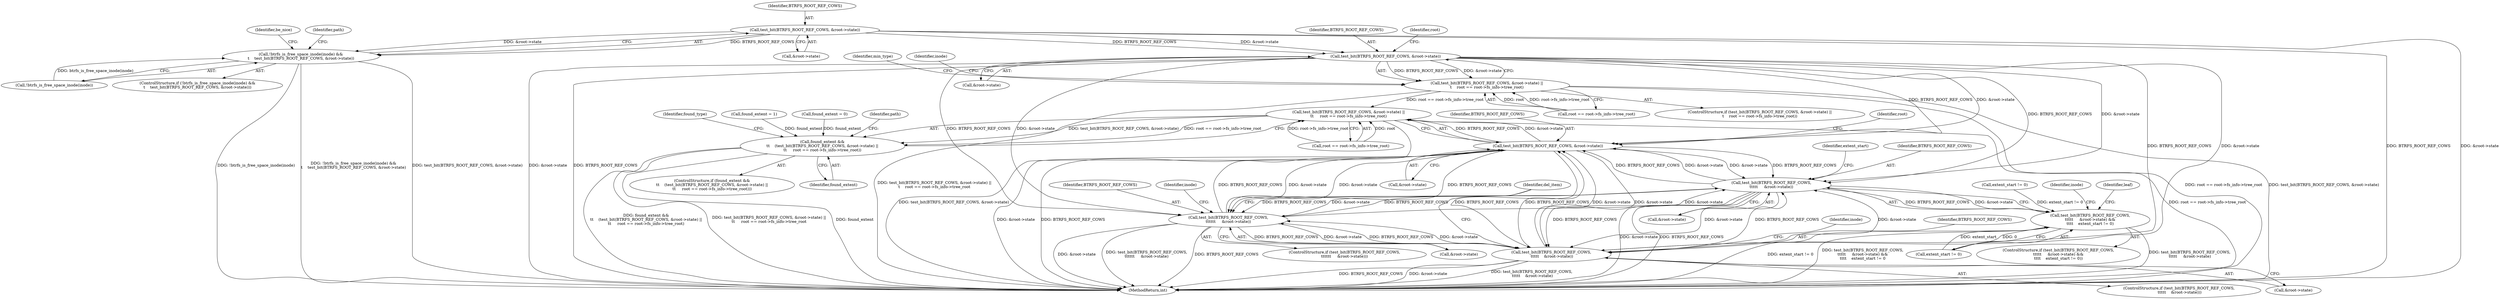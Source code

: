 digraph "0_linux_0305cd5f7fca85dae392b9ba85b116896eb7c1c7@pointer" {
"1000205" [label="(Call,test_bit(BTRFS_ROOT_REF_COWS, &root->state))"];
"1000201" [label="(Call,!btrfs_is_free_space_inode(inode) &&\n\t    test_bit(BTRFS_ROOT_REF_COWS, &root->state))"];
"1000231" [label="(Call,test_bit(BTRFS_ROOT_REF_COWS, &root->state))"];
"1000230" [label="(Call,test_bit(BTRFS_ROOT_REF_COWS, &root->state) ||\n\t    root == root->fs_info->tree_root)"];
"1000716" [label="(Call,test_bit(BTRFS_ROOT_REF_COWS, &root->state) ||\n\t\t     root == root->fs_info->tree_root)"];
"1000714" [label="(Call,found_extent &&\n\t\t    (test_bit(BTRFS_ROOT_REF_COWS, &root->state) ||\n\t\t     root == root->fs_info->tree_root))"];
"1000528" [label="(Call,test_bit(BTRFS_ROOT_REF_COWS,\n\t\t\t\t\t     &root->state))"];
"1000527" [label="(Call,test_bit(BTRFS_ROOT_REF_COWS,\n\t\t\t\t\t     &root->state) &&\n\t\t\t\t    extent_start != 0)"];
"1000572" [label="(Call,test_bit(BTRFS_ROOT_REF_COWS,\n\t\t\t\t\t\t     &root->state))"];
"1000650" [label="(Call,test_bit(BTRFS_ROOT_REF_COWS,\n \t\t\t\t\t    &root->state))"];
"1000717" [label="(Call,test_bit(BTRFS_ROOT_REF_COWS, &root->state))"];
"1000572" [label="(Call,test_bit(BTRFS_ROOT_REF_COWS,\n\t\t\t\t\t\t     &root->state))"];
"1000658" [label="(Identifier,inode)"];
"1000564" [label="(Call,extent_start != 0)"];
"1000714" [label="(Call,found_extent &&\n\t\t    (test_bit(BTRFS_ROOT_REF_COWS, &root->state) ||\n\t\t     root == root->fs_info->tree_root))"];
"1000467" [label="(Call,found_extent = 0)"];
"1000717" [label="(Call,test_bit(BTRFS_ROOT_REF_COWS, &root->state))"];
"1000526" [label="(ControlStructure,if (test_bit(BTRFS_ROOT_REF_COWS,\n\t\t\t\t\t     &root->state) &&\n\t\t\t\t    extent_start != 0))"];
"1000649" [label="(ControlStructure,if (test_bit(BTRFS_ROOT_REF_COWS,\n \t\t\t\t\t    &root->state)))"];
"1000718" [label="(Identifier,BTRFS_ROOT_REF_COWS)"];
"1000232" [label="(Identifier,BTRFS_ROOT_REF_COWS)"];
"1000212" [label="(Identifier,be_nice)"];
"1000530" [label="(Call,&root->state)"];
"1000215" [label="(Identifier,path)"];
"1000652" [label="(Call,&root->state)"];
"1000205" [label="(Call,test_bit(BTRFS_ROOT_REF_COWS, &root->state))"];
"1000206" [label="(Identifier,BTRFS_ROOT_REF_COWS)"];
"1000527" [label="(Call,test_bit(BTRFS_ROOT_REF_COWS,\n\t\t\t\t\t     &root->state) &&\n\t\t\t\t    extent_start != 0)"];
"1000529" [label="(Identifier,BTRFS_ROOT_REF_COWS)"];
"1000535" [label="(Identifier,extent_start)"];
"1000719" [label="(Call,&root->state)"];
"1000574" [label="(Call,&root->state)"];
"1000538" [label="(Identifier,inode)"];
"1000716" [label="(Call,test_bit(BTRFS_ROOT_REF_COWS, &root->state) ||\n\t\t     root == root->fs_info->tree_root)"];
"1000650" [label="(Call,test_bit(BTRFS_ROOT_REF_COWS,\n \t\t\t\t\t    &root->state))"];
"1000200" [label="(ControlStructure,if (!btrfs_is_free_space_inode(inode) &&\n\t    test_bit(BTRFS_ROOT_REF_COWS, &root->state)))"];
"1000230" [label="(Call,test_bit(BTRFS_ROOT_REF_COWS, &root->state) ||\n\t    root == root->fs_info->tree_root)"];
"1000245" [label="(Identifier,inode)"];
"1000237" [label="(Call,root == root->fs_info->tree_root)"];
"1000229" [label="(ControlStructure,if (test_bit(BTRFS_ROOT_REF_COWS, &root->state) ||\n\t    root == root->fs_info->tree_root))"];
"1000724" [label="(Identifier,root)"];
"1000207" [label="(Call,&root->state)"];
"1000573" [label="(Identifier,BTRFS_ROOT_REF_COWS)"];
"1000732" [label="(Identifier,path)"];
"1000541" [label="(Identifier,leaf)"];
"1000202" [label="(Call,!btrfs_is_free_space_inode(inode))"];
"1000959" [label="(MethodReturn,int)"];
"1000233" [label="(Call,&root->state)"];
"1000713" [label="(ControlStructure,if (found_extent &&\n\t\t    (test_bit(BTRFS_ROOT_REF_COWS, &root->state) ||\n\t\t     root == root->fs_info->tree_root)))"];
"1000723" [label="(Call,root == root->fs_info->tree_root)"];
"1000665" [label="(Identifier,del_item)"];
"1000238" [label="(Identifier,root)"];
"1000201" [label="(Call,!btrfs_is_free_space_inode(inode) &&\n\t    test_bit(BTRFS_ROOT_REF_COWS, &root->state))"];
"1000528" [label="(Call,test_bit(BTRFS_ROOT_REF_COWS,\n\t\t\t\t\t     &root->state))"];
"1000571" [label="(ControlStructure,if (test_bit(BTRFS_ROOT_REF_COWS,\n\t\t\t\t\t\t     &root->state)))"];
"1000715" [label="(Identifier,found_extent)"];
"1000231" [label="(Call,test_bit(BTRFS_ROOT_REF_COWS, &root->state))"];
"1000651" [label="(Identifier,BTRFS_ROOT_REF_COWS)"];
"1000259" [label="(Identifier,min_type)"];
"1000534" [label="(Call,extent_start != 0)"];
"1000579" [label="(Identifier,inode)"];
"1000785" [label="(Identifier,found_type)"];
"1000568" [label="(Call,found_extent = 1)"];
"1000205" -> "1000201"  [label="AST: "];
"1000205" -> "1000207"  [label="CFG: "];
"1000206" -> "1000205"  [label="AST: "];
"1000207" -> "1000205"  [label="AST: "];
"1000201" -> "1000205"  [label="CFG: "];
"1000205" -> "1000959"  [label="DDG: BTRFS_ROOT_REF_COWS"];
"1000205" -> "1000959"  [label="DDG: &root->state"];
"1000205" -> "1000201"  [label="DDG: BTRFS_ROOT_REF_COWS"];
"1000205" -> "1000201"  [label="DDG: &root->state"];
"1000205" -> "1000231"  [label="DDG: BTRFS_ROOT_REF_COWS"];
"1000205" -> "1000231"  [label="DDG: &root->state"];
"1000201" -> "1000200"  [label="AST: "];
"1000201" -> "1000202"  [label="CFG: "];
"1000202" -> "1000201"  [label="AST: "];
"1000212" -> "1000201"  [label="CFG: "];
"1000215" -> "1000201"  [label="CFG: "];
"1000201" -> "1000959"  [label="DDG: !btrfs_is_free_space_inode(inode) &&\n\t    test_bit(BTRFS_ROOT_REF_COWS, &root->state)"];
"1000201" -> "1000959"  [label="DDG: test_bit(BTRFS_ROOT_REF_COWS, &root->state)"];
"1000201" -> "1000959"  [label="DDG: !btrfs_is_free_space_inode(inode)"];
"1000202" -> "1000201"  [label="DDG: btrfs_is_free_space_inode(inode)"];
"1000231" -> "1000230"  [label="AST: "];
"1000231" -> "1000233"  [label="CFG: "];
"1000232" -> "1000231"  [label="AST: "];
"1000233" -> "1000231"  [label="AST: "];
"1000238" -> "1000231"  [label="CFG: "];
"1000230" -> "1000231"  [label="CFG: "];
"1000231" -> "1000959"  [label="DDG: &root->state"];
"1000231" -> "1000959"  [label="DDG: BTRFS_ROOT_REF_COWS"];
"1000231" -> "1000230"  [label="DDG: BTRFS_ROOT_REF_COWS"];
"1000231" -> "1000230"  [label="DDG: &root->state"];
"1000231" -> "1000528"  [label="DDG: BTRFS_ROOT_REF_COWS"];
"1000231" -> "1000528"  [label="DDG: &root->state"];
"1000231" -> "1000572"  [label="DDG: BTRFS_ROOT_REF_COWS"];
"1000231" -> "1000572"  [label="DDG: &root->state"];
"1000231" -> "1000650"  [label="DDG: BTRFS_ROOT_REF_COWS"];
"1000231" -> "1000650"  [label="DDG: &root->state"];
"1000231" -> "1000717"  [label="DDG: BTRFS_ROOT_REF_COWS"];
"1000231" -> "1000717"  [label="DDG: &root->state"];
"1000230" -> "1000229"  [label="AST: "];
"1000230" -> "1000237"  [label="CFG: "];
"1000237" -> "1000230"  [label="AST: "];
"1000245" -> "1000230"  [label="CFG: "];
"1000259" -> "1000230"  [label="CFG: "];
"1000230" -> "1000959"  [label="DDG: root == root->fs_info->tree_root"];
"1000230" -> "1000959"  [label="DDG: test_bit(BTRFS_ROOT_REF_COWS, &root->state)"];
"1000230" -> "1000959"  [label="DDG: test_bit(BTRFS_ROOT_REF_COWS, &root->state) ||\n\t    root == root->fs_info->tree_root"];
"1000237" -> "1000230"  [label="DDG: root"];
"1000237" -> "1000230"  [label="DDG: root->fs_info->tree_root"];
"1000230" -> "1000716"  [label="DDG: root == root->fs_info->tree_root"];
"1000716" -> "1000714"  [label="AST: "];
"1000716" -> "1000717"  [label="CFG: "];
"1000716" -> "1000723"  [label="CFG: "];
"1000717" -> "1000716"  [label="AST: "];
"1000723" -> "1000716"  [label="AST: "];
"1000714" -> "1000716"  [label="CFG: "];
"1000716" -> "1000959"  [label="DDG: test_bit(BTRFS_ROOT_REF_COWS, &root->state)"];
"1000716" -> "1000959"  [label="DDG: root == root->fs_info->tree_root"];
"1000716" -> "1000714"  [label="DDG: test_bit(BTRFS_ROOT_REF_COWS, &root->state)"];
"1000716" -> "1000714"  [label="DDG: root == root->fs_info->tree_root"];
"1000717" -> "1000716"  [label="DDG: BTRFS_ROOT_REF_COWS"];
"1000717" -> "1000716"  [label="DDG: &root->state"];
"1000723" -> "1000716"  [label="DDG: root"];
"1000723" -> "1000716"  [label="DDG: root->fs_info->tree_root"];
"1000714" -> "1000713"  [label="AST: "];
"1000714" -> "1000715"  [label="CFG: "];
"1000715" -> "1000714"  [label="AST: "];
"1000732" -> "1000714"  [label="CFG: "];
"1000785" -> "1000714"  [label="CFG: "];
"1000714" -> "1000959"  [label="DDG: found_extent &&\n\t\t    (test_bit(BTRFS_ROOT_REF_COWS, &root->state) ||\n\t\t     root == root->fs_info->tree_root)"];
"1000714" -> "1000959"  [label="DDG: test_bit(BTRFS_ROOT_REF_COWS, &root->state) ||\n\t\t     root == root->fs_info->tree_root"];
"1000714" -> "1000959"  [label="DDG: found_extent"];
"1000568" -> "1000714"  [label="DDG: found_extent"];
"1000467" -> "1000714"  [label="DDG: found_extent"];
"1000528" -> "1000527"  [label="AST: "];
"1000528" -> "1000530"  [label="CFG: "];
"1000529" -> "1000528"  [label="AST: "];
"1000530" -> "1000528"  [label="AST: "];
"1000535" -> "1000528"  [label="CFG: "];
"1000527" -> "1000528"  [label="CFG: "];
"1000528" -> "1000959"  [label="DDG: &root->state"];
"1000528" -> "1000959"  [label="DDG: BTRFS_ROOT_REF_COWS"];
"1000528" -> "1000527"  [label="DDG: BTRFS_ROOT_REF_COWS"];
"1000528" -> "1000527"  [label="DDG: &root->state"];
"1000650" -> "1000528"  [label="DDG: BTRFS_ROOT_REF_COWS"];
"1000650" -> "1000528"  [label="DDG: &root->state"];
"1000717" -> "1000528"  [label="DDG: BTRFS_ROOT_REF_COWS"];
"1000717" -> "1000528"  [label="DDG: &root->state"];
"1000572" -> "1000528"  [label="DDG: BTRFS_ROOT_REF_COWS"];
"1000572" -> "1000528"  [label="DDG: &root->state"];
"1000528" -> "1000572"  [label="DDG: BTRFS_ROOT_REF_COWS"];
"1000528" -> "1000572"  [label="DDG: &root->state"];
"1000528" -> "1000650"  [label="DDG: BTRFS_ROOT_REF_COWS"];
"1000528" -> "1000650"  [label="DDG: &root->state"];
"1000528" -> "1000717"  [label="DDG: BTRFS_ROOT_REF_COWS"];
"1000528" -> "1000717"  [label="DDG: &root->state"];
"1000527" -> "1000526"  [label="AST: "];
"1000527" -> "1000534"  [label="CFG: "];
"1000534" -> "1000527"  [label="AST: "];
"1000538" -> "1000527"  [label="CFG: "];
"1000541" -> "1000527"  [label="CFG: "];
"1000527" -> "1000959"  [label="DDG: test_bit(BTRFS_ROOT_REF_COWS,\n\t\t\t\t\t     &root->state)"];
"1000527" -> "1000959"  [label="DDG: extent_start != 0"];
"1000527" -> "1000959"  [label="DDG: test_bit(BTRFS_ROOT_REF_COWS,\n\t\t\t\t\t     &root->state) &&\n\t\t\t\t    extent_start != 0"];
"1000564" -> "1000527"  [label="DDG: extent_start != 0"];
"1000534" -> "1000527"  [label="DDG: extent_start"];
"1000534" -> "1000527"  [label="DDG: 0"];
"1000572" -> "1000571"  [label="AST: "];
"1000572" -> "1000574"  [label="CFG: "];
"1000573" -> "1000572"  [label="AST: "];
"1000574" -> "1000572"  [label="AST: "];
"1000579" -> "1000572"  [label="CFG: "];
"1000665" -> "1000572"  [label="CFG: "];
"1000572" -> "1000959"  [label="DDG: &root->state"];
"1000572" -> "1000959"  [label="DDG: test_bit(BTRFS_ROOT_REF_COWS,\n\t\t\t\t\t\t     &root->state)"];
"1000572" -> "1000959"  [label="DDG: BTRFS_ROOT_REF_COWS"];
"1000650" -> "1000572"  [label="DDG: BTRFS_ROOT_REF_COWS"];
"1000650" -> "1000572"  [label="DDG: &root->state"];
"1000717" -> "1000572"  [label="DDG: BTRFS_ROOT_REF_COWS"];
"1000717" -> "1000572"  [label="DDG: &root->state"];
"1000572" -> "1000650"  [label="DDG: BTRFS_ROOT_REF_COWS"];
"1000572" -> "1000650"  [label="DDG: &root->state"];
"1000572" -> "1000717"  [label="DDG: BTRFS_ROOT_REF_COWS"];
"1000572" -> "1000717"  [label="DDG: &root->state"];
"1000650" -> "1000649"  [label="AST: "];
"1000650" -> "1000652"  [label="CFG: "];
"1000651" -> "1000650"  [label="AST: "];
"1000652" -> "1000650"  [label="AST: "];
"1000658" -> "1000650"  [label="CFG: "];
"1000665" -> "1000650"  [label="CFG: "];
"1000650" -> "1000959"  [label="DDG: test_bit(BTRFS_ROOT_REF_COWS,\n \t\t\t\t\t    &root->state)"];
"1000650" -> "1000959"  [label="DDG: BTRFS_ROOT_REF_COWS"];
"1000650" -> "1000959"  [label="DDG: &root->state"];
"1000717" -> "1000650"  [label="DDG: BTRFS_ROOT_REF_COWS"];
"1000717" -> "1000650"  [label="DDG: &root->state"];
"1000650" -> "1000717"  [label="DDG: BTRFS_ROOT_REF_COWS"];
"1000650" -> "1000717"  [label="DDG: &root->state"];
"1000717" -> "1000719"  [label="CFG: "];
"1000718" -> "1000717"  [label="AST: "];
"1000719" -> "1000717"  [label="AST: "];
"1000724" -> "1000717"  [label="CFG: "];
"1000717" -> "1000959"  [label="DDG: &root->state"];
"1000717" -> "1000959"  [label="DDG: BTRFS_ROOT_REF_COWS"];
}
